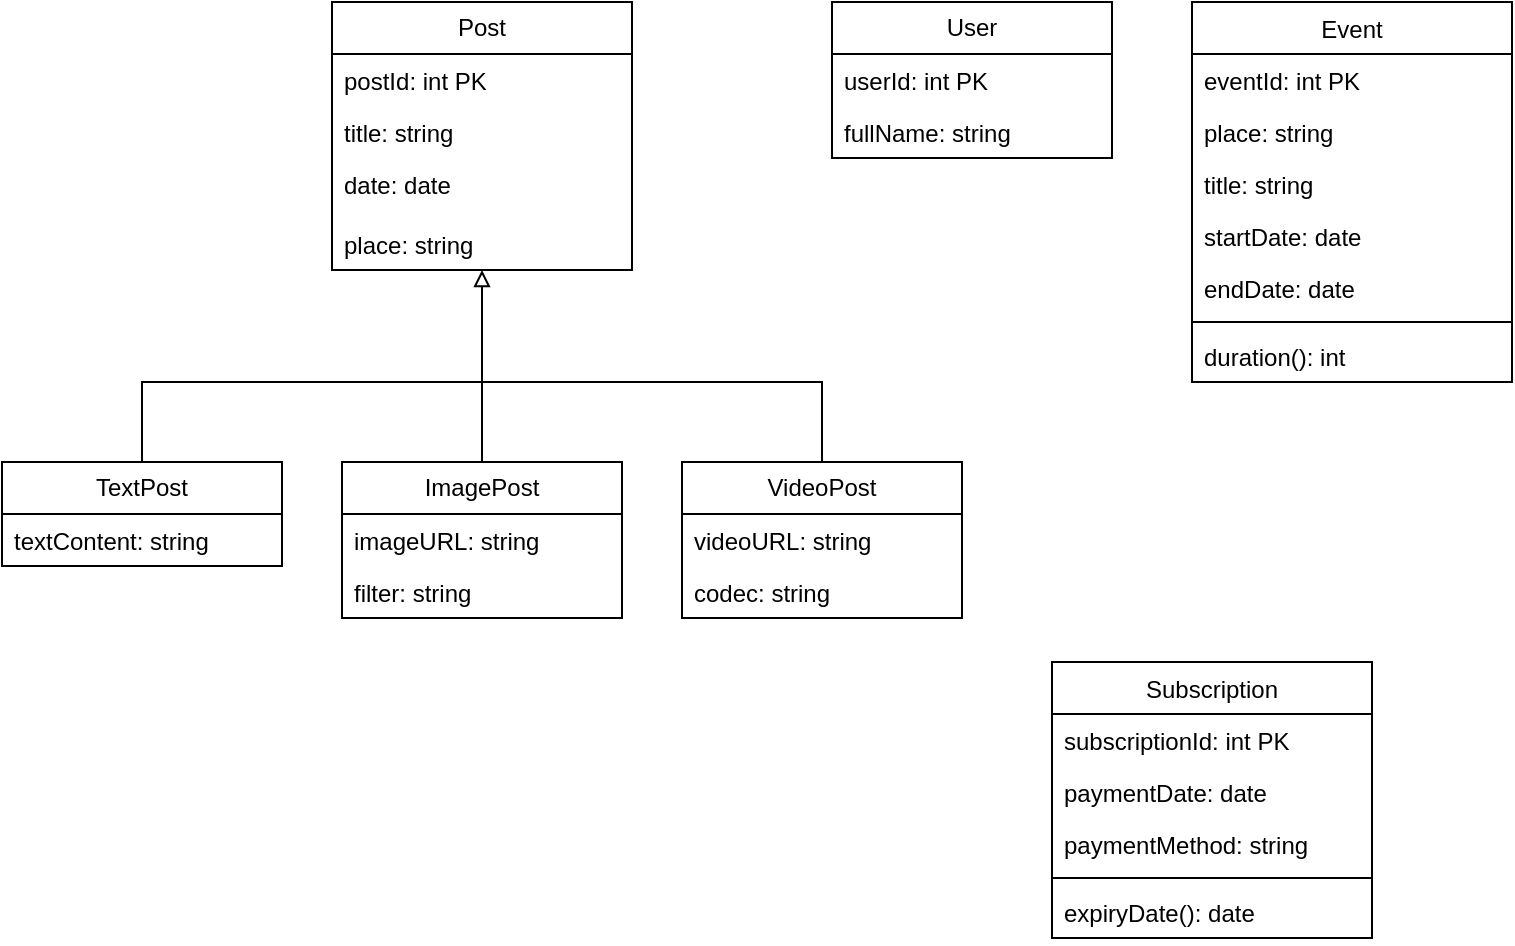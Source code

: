 <mxfile version="24.8.4">
  <diagram name="Sida-1" id="ldYkHeGGX1tuoTtnLnFC">
    <mxGraphModel dx="820" dy="549" grid="1" gridSize="10" guides="1" tooltips="1" connect="1" arrows="1" fold="1" page="1" pageScale="1" pageWidth="827" pageHeight="1169" math="0" shadow="0">
      <root>
        <mxCell id="0" />
        <mxCell id="1" parent="0" />
        <mxCell id="wKd8ZKSGtpmT5zzgrtgn-1" value="Post" style="swimlane;fontStyle=0;childLayout=stackLayout;horizontal=1;startSize=26;fillColor=none;horizontalStack=0;resizeParent=1;resizeParentMax=0;resizeLast=0;collapsible=1;marginBottom=0;whiteSpace=wrap;html=1;" vertex="1" parent="1">
          <mxGeometry x="340" y="290" width="150" height="134" as="geometry">
            <mxRectangle x="340" y="290" width="60" height="30" as="alternateBounds" />
          </mxGeometry>
        </mxCell>
        <mxCell id="wKd8ZKSGtpmT5zzgrtgn-2" value="postId: int PK" style="text;strokeColor=none;fillColor=none;align=left;verticalAlign=top;spacingLeft=4;spacingRight=4;overflow=hidden;rotatable=0;points=[[0,0.5],[1,0.5]];portConstraint=eastwest;whiteSpace=wrap;html=1;" vertex="1" parent="wKd8ZKSGtpmT5zzgrtgn-1">
          <mxGeometry y="26" width="150" height="26" as="geometry" />
        </mxCell>
        <mxCell id="wKd8ZKSGtpmT5zzgrtgn-3" value="title: string" style="text;strokeColor=none;fillColor=none;align=left;verticalAlign=top;spacingLeft=4;spacingRight=4;overflow=hidden;rotatable=0;points=[[0,0.5],[1,0.5]];portConstraint=eastwest;whiteSpace=wrap;html=1;" vertex="1" parent="wKd8ZKSGtpmT5zzgrtgn-1">
          <mxGeometry y="52" width="150" height="26" as="geometry" />
        </mxCell>
        <mxCell id="wKd8ZKSGtpmT5zzgrtgn-4" value="date: date" style="text;strokeColor=none;fillColor=none;align=left;verticalAlign=top;spacingLeft=4;spacingRight=4;overflow=hidden;rotatable=0;points=[[0,0.5],[1,0.5]];portConstraint=eastwest;whiteSpace=wrap;html=1;" vertex="1" parent="wKd8ZKSGtpmT5zzgrtgn-1">
          <mxGeometry y="78" width="150" height="30" as="geometry" />
        </mxCell>
        <mxCell id="wKd8ZKSGtpmT5zzgrtgn-26" value="place: string" style="text;strokeColor=none;fillColor=none;align=left;verticalAlign=top;spacingLeft=4;spacingRight=4;overflow=hidden;rotatable=0;points=[[0,0.5],[1,0.5]];portConstraint=eastwest;whiteSpace=wrap;html=1;" vertex="1" parent="wKd8ZKSGtpmT5zzgrtgn-1">
          <mxGeometry y="108" width="150" height="26" as="geometry" />
        </mxCell>
        <mxCell id="wKd8ZKSGtpmT5zzgrtgn-44" style="edgeStyle=orthogonalEdgeStyle;rounded=0;orthogonalLoop=1;jettySize=auto;html=1;endArrow=none;endFill=0;" edge="1" parent="1" source="wKd8ZKSGtpmT5zzgrtgn-29">
          <mxGeometry relative="1" as="geometry">
            <mxPoint x="270" y="480" as="targetPoint" />
            <Array as="points">
              <mxPoint x="245" y="480" />
            </Array>
          </mxGeometry>
        </mxCell>
        <mxCell id="wKd8ZKSGtpmT5zzgrtgn-29" value="TextPost" style="swimlane;fontStyle=0;childLayout=stackLayout;horizontal=1;startSize=26;fillColor=none;horizontalStack=0;resizeParent=1;resizeParentMax=0;resizeLast=0;collapsible=1;marginBottom=0;whiteSpace=wrap;html=1;" vertex="1" parent="1">
          <mxGeometry x="175" y="520" width="140" height="52" as="geometry" />
        </mxCell>
        <mxCell id="wKd8ZKSGtpmT5zzgrtgn-30" value="textContent: string" style="text;strokeColor=none;fillColor=none;align=left;verticalAlign=top;spacingLeft=4;spacingRight=4;overflow=hidden;rotatable=0;points=[[0,0.5],[1,0.5]];portConstraint=eastwest;whiteSpace=wrap;html=1;" vertex="1" parent="wKd8ZKSGtpmT5zzgrtgn-29">
          <mxGeometry y="26" width="140" height="26" as="geometry" />
        </mxCell>
        <mxCell id="wKd8ZKSGtpmT5zzgrtgn-41" style="edgeStyle=orthogonalEdgeStyle;rounded=0;orthogonalLoop=1;jettySize=auto;html=1;entryX=0.5;entryY=1;entryDx=0;entryDy=0;endArrow=block;endFill=0;" edge="1" parent="1" source="wKd8ZKSGtpmT5zzgrtgn-34" target="wKd8ZKSGtpmT5zzgrtgn-1">
          <mxGeometry relative="1" as="geometry">
            <Array as="points">
              <mxPoint x="415" y="500" />
              <mxPoint x="415" y="500" />
            </Array>
          </mxGeometry>
        </mxCell>
        <mxCell id="wKd8ZKSGtpmT5zzgrtgn-34" value="ImagePost" style="swimlane;fontStyle=0;childLayout=stackLayout;horizontal=1;startSize=26;fillColor=none;horizontalStack=0;resizeParent=1;resizeParentMax=0;resizeLast=0;collapsible=1;marginBottom=0;whiteSpace=wrap;html=1;" vertex="1" parent="1">
          <mxGeometry x="345" y="520" width="140" height="78" as="geometry" />
        </mxCell>
        <mxCell id="wKd8ZKSGtpmT5zzgrtgn-35" value="imageURL: string" style="text;strokeColor=none;fillColor=none;align=left;verticalAlign=top;spacingLeft=4;spacingRight=4;overflow=hidden;rotatable=0;points=[[0,0.5],[1,0.5]];portConstraint=eastwest;whiteSpace=wrap;html=1;" vertex="1" parent="wKd8ZKSGtpmT5zzgrtgn-34">
          <mxGeometry y="26" width="140" height="26" as="geometry" />
        </mxCell>
        <mxCell id="wKd8ZKSGtpmT5zzgrtgn-48" value="filter: string" style="text;strokeColor=none;fillColor=none;align=left;verticalAlign=top;spacingLeft=4;spacingRight=4;overflow=hidden;rotatable=0;points=[[0,0.5],[1,0.5]];portConstraint=eastwest;whiteSpace=wrap;html=1;" vertex="1" parent="wKd8ZKSGtpmT5zzgrtgn-34">
          <mxGeometry y="52" width="140" height="26" as="geometry" />
        </mxCell>
        <mxCell id="wKd8ZKSGtpmT5zzgrtgn-46" style="edgeStyle=orthogonalEdgeStyle;rounded=0;orthogonalLoop=1;jettySize=auto;html=1;endArrow=none;endFill=0;" edge="1" parent="1" source="wKd8ZKSGtpmT5zzgrtgn-36">
          <mxGeometry relative="1" as="geometry">
            <mxPoint x="580" y="480" as="targetPoint" />
            <Array as="points">
              <mxPoint x="585" y="480" />
            </Array>
          </mxGeometry>
        </mxCell>
        <mxCell id="wKd8ZKSGtpmT5zzgrtgn-36" value="VideoPost" style="swimlane;fontStyle=0;childLayout=stackLayout;horizontal=1;startSize=26;fillColor=none;horizontalStack=0;resizeParent=1;resizeParentMax=0;resizeLast=0;collapsible=1;marginBottom=0;whiteSpace=wrap;html=1;" vertex="1" parent="1">
          <mxGeometry x="515" y="520" width="140" height="78" as="geometry" />
        </mxCell>
        <mxCell id="wKd8ZKSGtpmT5zzgrtgn-37" value="videoURL: string" style="text;strokeColor=none;fillColor=none;align=left;verticalAlign=top;spacingLeft=4;spacingRight=4;overflow=hidden;rotatable=0;points=[[0,0.5],[1,0.5]];portConstraint=eastwest;whiteSpace=wrap;html=1;" vertex="1" parent="wKd8ZKSGtpmT5zzgrtgn-36">
          <mxGeometry y="26" width="140" height="26" as="geometry" />
        </mxCell>
        <mxCell id="wKd8ZKSGtpmT5zzgrtgn-49" value="codec: string" style="text;strokeColor=none;fillColor=none;align=left;verticalAlign=top;spacingLeft=4;spacingRight=4;overflow=hidden;rotatable=0;points=[[0,0.5],[1,0.5]];portConstraint=eastwest;whiteSpace=wrap;html=1;" vertex="1" parent="wKd8ZKSGtpmT5zzgrtgn-36">
          <mxGeometry y="52" width="140" height="26" as="geometry" />
        </mxCell>
        <mxCell id="wKd8ZKSGtpmT5zzgrtgn-45" value="" style="endArrow=none;html=1;rounded=0;" edge="1" parent="1">
          <mxGeometry width="50" height="50" relative="1" as="geometry">
            <mxPoint x="270" y="480" as="sourcePoint" />
            <mxPoint x="420" y="480" as="targetPoint" />
          </mxGeometry>
        </mxCell>
        <mxCell id="wKd8ZKSGtpmT5zzgrtgn-47" value="" style="endArrow=none;html=1;rounded=0;" edge="1" parent="1">
          <mxGeometry width="50" height="50" relative="1" as="geometry">
            <mxPoint x="420" y="480" as="sourcePoint" />
            <mxPoint x="580" y="480" as="targetPoint" />
          </mxGeometry>
        </mxCell>
        <mxCell id="wKd8ZKSGtpmT5zzgrtgn-50" value="User" style="swimlane;fontStyle=0;childLayout=stackLayout;horizontal=1;startSize=26;fillColor=none;horizontalStack=0;resizeParent=1;resizeParentMax=0;resizeLast=0;collapsible=1;marginBottom=0;whiteSpace=wrap;html=1;" vertex="1" parent="1">
          <mxGeometry x="590" y="290" width="140" height="78" as="geometry" />
        </mxCell>
        <mxCell id="wKd8ZKSGtpmT5zzgrtgn-51" value="userId: int PK" style="text;strokeColor=none;fillColor=none;align=left;verticalAlign=top;spacingLeft=4;spacingRight=4;overflow=hidden;rotatable=0;points=[[0,0.5],[1,0.5]];portConstraint=eastwest;whiteSpace=wrap;html=1;" vertex="1" parent="wKd8ZKSGtpmT5zzgrtgn-50">
          <mxGeometry y="26" width="140" height="26" as="geometry" />
        </mxCell>
        <mxCell id="wKd8ZKSGtpmT5zzgrtgn-57" value="fullName: string" style="text;strokeColor=none;fillColor=none;align=left;verticalAlign=top;spacingLeft=4;spacingRight=4;overflow=hidden;rotatable=0;points=[[0,0.5],[1,0.5]];portConstraint=eastwest;whiteSpace=wrap;html=1;" vertex="1" parent="wKd8ZKSGtpmT5zzgrtgn-50">
          <mxGeometry y="52" width="140" height="26" as="geometry" />
        </mxCell>
        <mxCell id="wKd8ZKSGtpmT5zzgrtgn-61" value="&lt;span style=&quot;font-weight: normal;&quot;&gt;Event&lt;/span&gt;" style="swimlane;fontStyle=1;align=center;verticalAlign=top;childLayout=stackLayout;horizontal=1;startSize=26;horizontalStack=0;resizeParent=1;resizeParentMax=0;resizeLast=0;collapsible=1;marginBottom=0;whiteSpace=wrap;html=1;" vertex="1" parent="1">
          <mxGeometry x="770" y="290" width="160" height="190" as="geometry" />
        </mxCell>
        <mxCell id="wKd8ZKSGtpmT5zzgrtgn-62" value="eventId: int PK" style="text;strokeColor=none;fillColor=none;align=left;verticalAlign=top;spacingLeft=4;spacingRight=4;overflow=hidden;rotatable=0;points=[[0,0.5],[1,0.5]];portConstraint=eastwest;whiteSpace=wrap;html=1;" vertex="1" parent="wKd8ZKSGtpmT5zzgrtgn-61">
          <mxGeometry y="26" width="160" height="26" as="geometry" />
        </mxCell>
        <mxCell id="wKd8ZKSGtpmT5zzgrtgn-81" value="place: string" style="text;strokeColor=none;fillColor=none;align=left;verticalAlign=top;spacingLeft=4;spacingRight=4;overflow=hidden;rotatable=0;points=[[0,0.5],[1,0.5]];portConstraint=eastwest;whiteSpace=wrap;html=1;" vertex="1" parent="wKd8ZKSGtpmT5zzgrtgn-61">
          <mxGeometry y="52" width="160" height="26" as="geometry" />
        </mxCell>
        <mxCell id="wKd8ZKSGtpmT5zzgrtgn-82" value="title: string" style="text;strokeColor=none;fillColor=none;align=left;verticalAlign=top;spacingLeft=4;spacingRight=4;overflow=hidden;rotatable=0;points=[[0,0.5],[1,0.5]];portConstraint=eastwest;whiteSpace=wrap;html=1;" vertex="1" parent="wKd8ZKSGtpmT5zzgrtgn-61">
          <mxGeometry y="78" width="160" height="26" as="geometry" />
        </mxCell>
        <mxCell id="wKd8ZKSGtpmT5zzgrtgn-83" value="startDate: date" style="text;strokeColor=none;fillColor=none;align=left;verticalAlign=top;spacingLeft=4;spacingRight=4;overflow=hidden;rotatable=0;points=[[0,0.5],[1,0.5]];portConstraint=eastwest;whiteSpace=wrap;html=1;" vertex="1" parent="wKd8ZKSGtpmT5zzgrtgn-61">
          <mxGeometry y="104" width="160" height="26" as="geometry" />
        </mxCell>
        <mxCell id="wKd8ZKSGtpmT5zzgrtgn-84" value="endDate: date" style="text;strokeColor=none;fillColor=none;align=left;verticalAlign=top;spacingLeft=4;spacingRight=4;overflow=hidden;rotatable=0;points=[[0,0.5],[1,0.5]];portConstraint=eastwest;whiteSpace=wrap;html=1;" vertex="1" parent="wKd8ZKSGtpmT5zzgrtgn-61">
          <mxGeometry y="130" width="160" height="26" as="geometry" />
        </mxCell>
        <mxCell id="wKd8ZKSGtpmT5zzgrtgn-63" value="" style="line;strokeWidth=1;fillColor=none;align=left;verticalAlign=middle;spacingTop=-1;spacingLeft=3;spacingRight=3;rotatable=0;labelPosition=right;points=[];portConstraint=eastwest;strokeColor=inherit;" vertex="1" parent="wKd8ZKSGtpmT5zzgrtgn-61">
          <mxGeometry y="156" width="160" height="8" as="geometry" />
        </mxCell>
        <mxCell id="wKd8ZKSGtpmT5zzgrtgn-85" value="duration(): int" style="text;strokeColor=none;fillColor=none;align=left;verticalAlign=top;spacingLeft=4;spacingRight=4;overflow=hidden;rotatable=0;points=[[0,0.5],[1,0.5]];portConstraint=eastwest;whiteSpace=wrap;html=1;" vertex="1" parent="wKd8ZKSGtpmT5zzgrtgn-61">
          <mxGeometry y="164" width="160" height="26" as="geometry" />
        </mxCell>
        <mxCell id="wKd8ZKSGtpmT5zzgrtgn-86" value="&lt;span style=&quot;font-weight: normal;&quot;&gt;Subscription&lt;/span&gt;" style="swimlane;fontStyle=1;align=center;verticalAlign=top;childLayout=stackLayout;horizontal=1;startSize=26;horizontalStack=0;resizeParent=1;resizeParentMax=0;resizeLast=0;collapsible=1;marginBottom=0;whiteSpace=wrap;html=1;" vertex="1" parent="1">
          <mxGeometry x="700" y="620" width="160" height="138" as="geometry" />
        </mxCell>
        <mxCell id="wKd8ZKSGtpmT5zzgrtgn-87" value="subscriptionId: int PK" style="text;strokeColor=none;fillColor=none;align=left;verticalAlign=top;spacingLeft=4;spacingRight=4;overflow=hidden;rotatable=0;points=[[0,0.5],[1,0.5]];portConstraint=eastwest;whiteSpace=wrap;html=1;" vertex="1" parent="wKd8ZKSGtpmT5zzgrtgn-86">
          <mxGeometry y="26" width="160" height="26" as="geometry" />
        </mxCell>
        <mxCell id="wKd8ZKSGtpmT5zzgrtgn-88" value="paymentDate: date" style="text;strokeColor=none;fillColor=none;align=left;verticalAlign=top;spacingLeft=4;spacingRight=4;overflow=hidden;rotatable=0;points=[[0,0.5],[1,0.5]];portConstraint=eastwest;whiteSpace=wrap;html=1;" vertex="1" parent="wKd8ZKSGtpmT5zzgrtgn-86">
          <mxGeometry y="52" width="160" height="26" as="geometry" />
        </mxCell>
        <mxCell id="wKd8ZKSGtpmT5zzgrtgn-89" value="paymentMethod: string" style="text;strokeColor=none;fillColor=none;align=left;verticalAlign=top;spacingLeft=4;spacingRight=4;overflow=hidden;rotatable=0;points=[[0,0.5],[1,0.5]];portConstraint=eastwest;whiteSpace=wrap;html=1;" vertex="1" parent="wKd8ZKSGtpmT5zzgrtgn-86">
          <mxGeometry y="78" width="160" height="26" as="geometry" />
        </mxCell>
        <mxCell id="wKd8ZKSGtpmT5zzgrtgn-92" value="" style="line;strokeWidth=1;fillColor=none;align=left;verticalAlign=middle;spacingTop=-1;spacingLeft=3;spacingRight=3;rotatable=0;labelPosition=right;points=[];portConstraint=eastwest;strokeColor=inherit;" vertex="1" parent="wKd8ZKSGtpmT5zzgrtgn-86">
          <mxGeometry y="104" width="160" height="8" as="geometry" />
        </mxCell>
        <mxCell id="wKd8ZKSGtpmT5zzgrtgn-93" value="expiryDate(): date" style="text;strokeColor=none;fillColor=none;align=left;verticalAlign=top;spacingLeft=4;spacingRight=4;overflow=hidden;rotatable=0;points=[[0,0.5],[1,0.5]];portConstraint=eastwest;whiteSpace=wrap;html=1;" vertex="1" parent="wKd8ZKSGtpmT5zzgrtgn-86">
          <mxGeometry y="112" width="160" height="26" as="geometry" />
        </mxCell>
      </root>
    </mxGraphModel>
  </diagram>
</mxfile>
